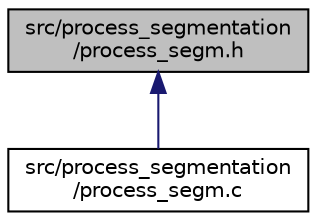 digraph "src/process_segmentation/process_segm.h"
{
 // LATEX_PDF_SIZE
  edge [fontname="Helvetica",fontsize="10",labelfontname="Helvetica",labelfontsize="10"];
  node [fontname="Helvetica",fontsize="10",shape=record];
  Node1 [label="src/process_segmentation\l/process_segm.h",height=0.2,width=0.4,color="black", fillcolor="grey75", style="filled", fontcolor="black",tooltip="header of process_segm.c"];
  Node1 -> Node2 [dir="back",color="midnightblue",fontsize="10",style="solid",fontname="Helvetica"];
  Node2 [label="src/process_segmentation\l/process_segm.c",height=0.2,width=0.4,color="black", fillcolor="white", style="filled",URL="$process__segm_8c_source.html",tooltip=" "];
}
